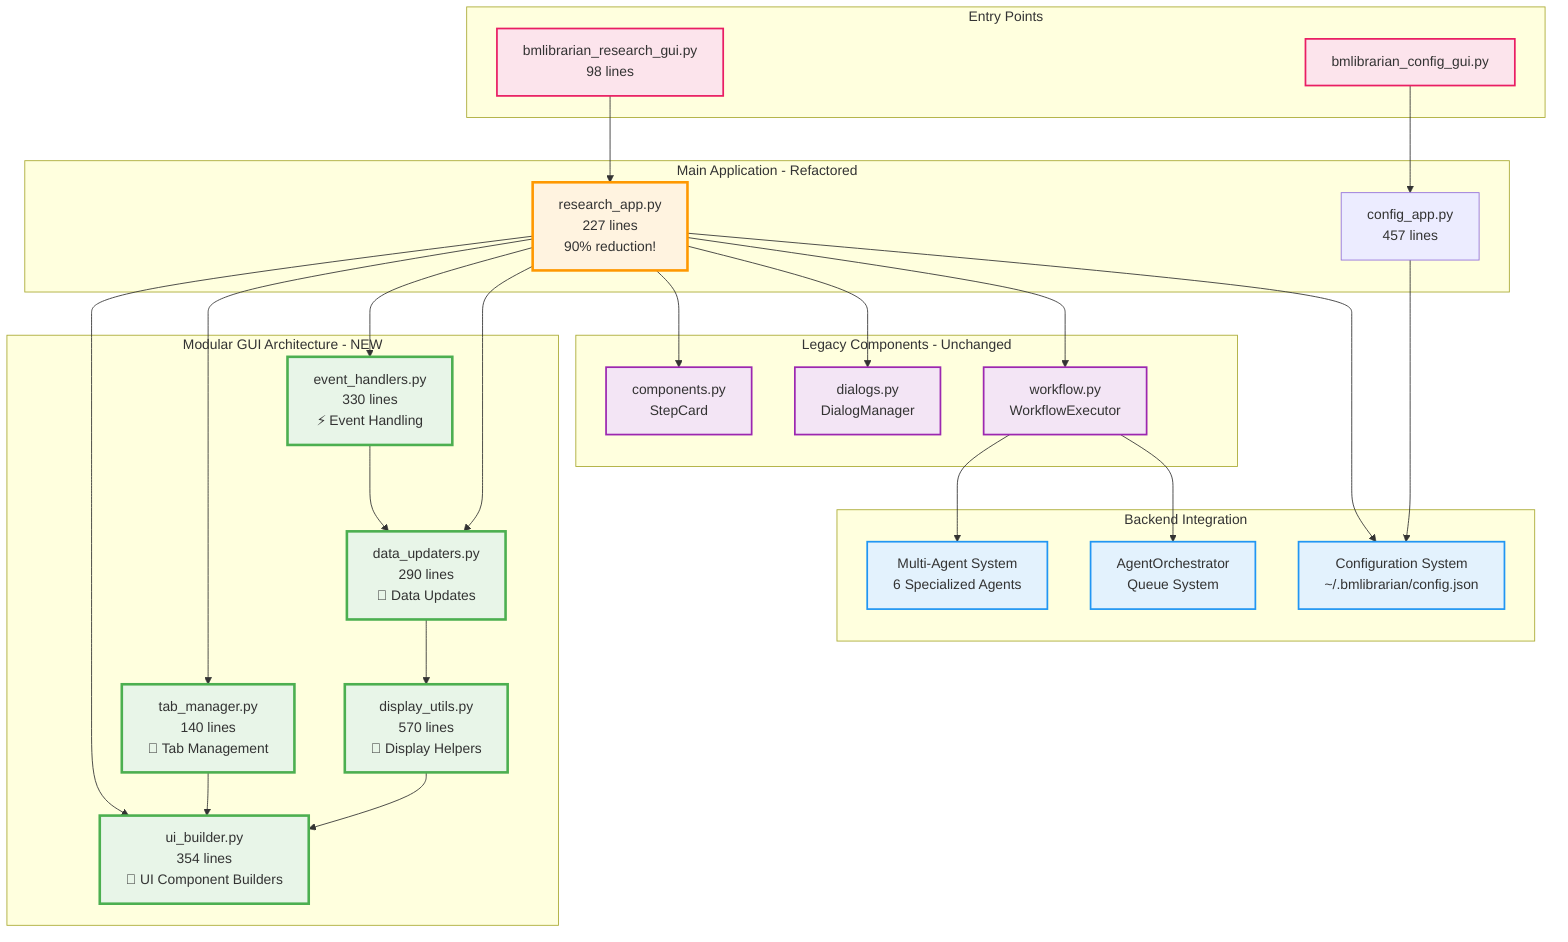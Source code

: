 graph TB
    subgraph "Entry Points"
        GUI_ENTRY[bmlibrarian_research_gui.py<br/>98 lines]
        CONFIG_ENTRY[bmlibrarian_config_gui.py]
    end
    
    subgraph "Main Application - Refactored"
        RESEARCH_APP[research_app.py<br/>227 lines<br/>90% reduction!]
        CONFIG_APP[config_app.py<br/>457 lines]
    end
    
    subgraph "Modular GUI Architecture - NEW"
        UI_BUILDER[ui_builder.py<br/>354 lines<br/>🔧 UI Component Builders]
        TAB_MANAGER[tab_manager.py<br/>140 lines<br/>📑 Tab Management]
        EVENT_HANDLERS[event_handlers.py<br/>330 lines<br/>⚡ Event Handling]
        DATA_UPDATERS[data_updaters.py<br/>290 lines<br/>🔄 Data Updates]
        DISPLAY_UTILS[display_utils.py<br/>570 lines<br/>🎨 Display Helpers]
    end
    
    subgraph "Legacy Components - Unchanged"
        COMPONENTS[components.py<br/>StepCard]
        DIALOGS[dialogs.py<br/>DialogManager]
        WORKFLOW[workflow.py<br/>WorkflowExecutor]
    end
    
    subgraph "Backend Integration"
        AGENTS[Multi-Agent System<br/>6 Specialized Agents]
        ORCHESTRATOR[AgentOrchestrator<br/>Queue System]
        CONFIG[Configuration System<br/>~/.bmlibrarian/config.json]
    end
    
    %% Entry points to main apps
    GUI_ENTRY --> RESEARCH_APP
    CONFIG_ENTRY --> CONFIG_APP
    
    %% Main app dependencies
    RESEARCH_APP --> UI_BUILDER
    RESEARCH_APP --> TAB_MANAGER
    RESEARCH_APP --> EVENT_HANDLERS
    RESEARCH_APP --> DATA_UPDATERS
    
    %% Modular dependencies
    EVENT_HANDLERS --> DATA_UPDATERS
    DATA_UPDATERS --> DISPLAY_UTILS
    TAB_MANAGER --> UI_BUILDER
    DISPLAY_UTILS --> UI_BUILDER
    
    %% Legacy component integration
    RESEARCH_APP --> COMPONENTS
    RESEARCH_APP --> DIALOGS
    RESEARCH_APP --> WORKFLOW
    
    %% Backend integration
    WORKFLOW --> AGENTS
    WORKFLOW --> ORCHESTRATOR
    RESEARCH_APP --> CONFIG
    CONFIG_APP --> CONFIG
    
    %% Styling
    classDef new fill:#e8f5e8,stroke:#4caf50,stroke-width:3px
    classDef refactored fill:#fff3e0,stroke:#ff9800,stroke-width:3px
    classDef legacy fill:#f3e5f5,stroke:#9c27b0,stroke-width:2px
    classDef backend fill:#e3f2fd,stroke:#2196f3,stroke-width:2px
    classDef entry fill:#fce4ec,stroke:#e91e63,stroke-width:2px
    
    class UI_BUILDER,TAB_MANAGER,EVENT_HANDLERS,DATA_UPDATERS,DISPLAY_UTILS new
    class RESEARCH_APP refactored
    class COMPONENTS,DIALOGS,WORKFLOW legacy
    class AGENTS,ORCHESTRATOR,CONFIG backend
    class GUI_ENTRY,CONFIG_ENTRY entry